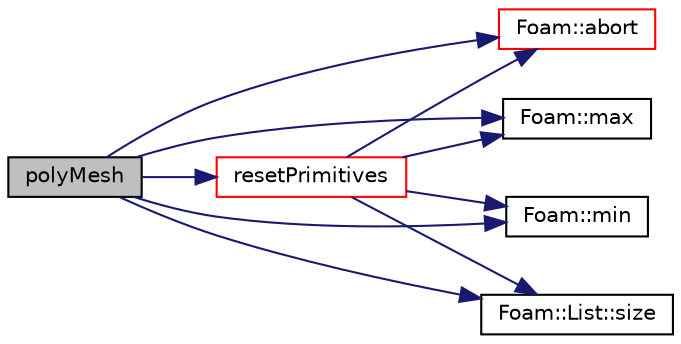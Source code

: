 digraph "polyMesh"
{
  bgcolor="transparent";
  edge [fontname="Helvetica",fontsize="10",labelfontname="Helvetica",labelfontsize="10"];
  node [fontname="Helvetica",fontsize="10",shape=record];
  rankdir="LR";
  Node1 [label="polyMesh",height=0.2,width=0.4,color="black", fillcolor="grey75", style="filled", fontcolor="black"];
  Node1 -> Node2 [color="midnightblue",fontsize="10",style="solid",fontname="Helvetica"];
  Node2 [label="Foam::abort",height=0.2,width=0.4,color="red",URL="$a10936.html#a447107a607d03e417307c203fa5fb44b"];
  Node1 -> Node3 [color="midnightblue",fontsize="10",style="solid",fontname="Helvetica"];
  Node3 [label="Foam::max",height=0.2,width=0.4,color="black",URL="$a10936.html#ac993e906cf2774ae77e666bc24e81733"];
  Node1 -> Node4 [color="midnightblue",fontsize="10",style="solid",fontname="Helvetica"];
  Node4 [label="Foam::min",height=0.2,width=0.4,color="black",URL="$a10936.html#a253e112ad2d56d96230ff39ea7f442dc"];
  Node1 -> Node5 [color="midnightblue",fontsize="10",style="solid",fontname="Helvetica"];
  Node5 [label="resetPrimitives",height=0.2,width=0.4,color="red",URL="$a01961.html#a60311eae7150c7ce0566c76ca5a65651",tooltip="Reset mesh primitive data. Assumes all patch info correct. "];
  Node5 -> Node4 [color="midnightblue",fontsize="10",style="solid",fontname="Helvetica"];
  Node5 -> Node3 [color="midnightblue",fontsize="10",style="solid",fontname="Helvetica"];
  Node5 -> Node6 [color="midnightblue",fontsize="10",style="solid",fontname="Helvetica"];
  Node6 [label="Foam::List::size",height=0.2,width=0.4,color="black",URL="$a01397.html#a8a5f6fa29bd4b500caf186f60245b384",tooltip="Override size to be inconsistent with allocated storage. "];
  Node5 -> Node2 [color="midnightblue",fontsize="10",style="solid",fontname="Helvetica"];
  Node1 -> Node6 [color="midnightblue",fontsize="10",style="solid",fontname="Helvetica"];
}
